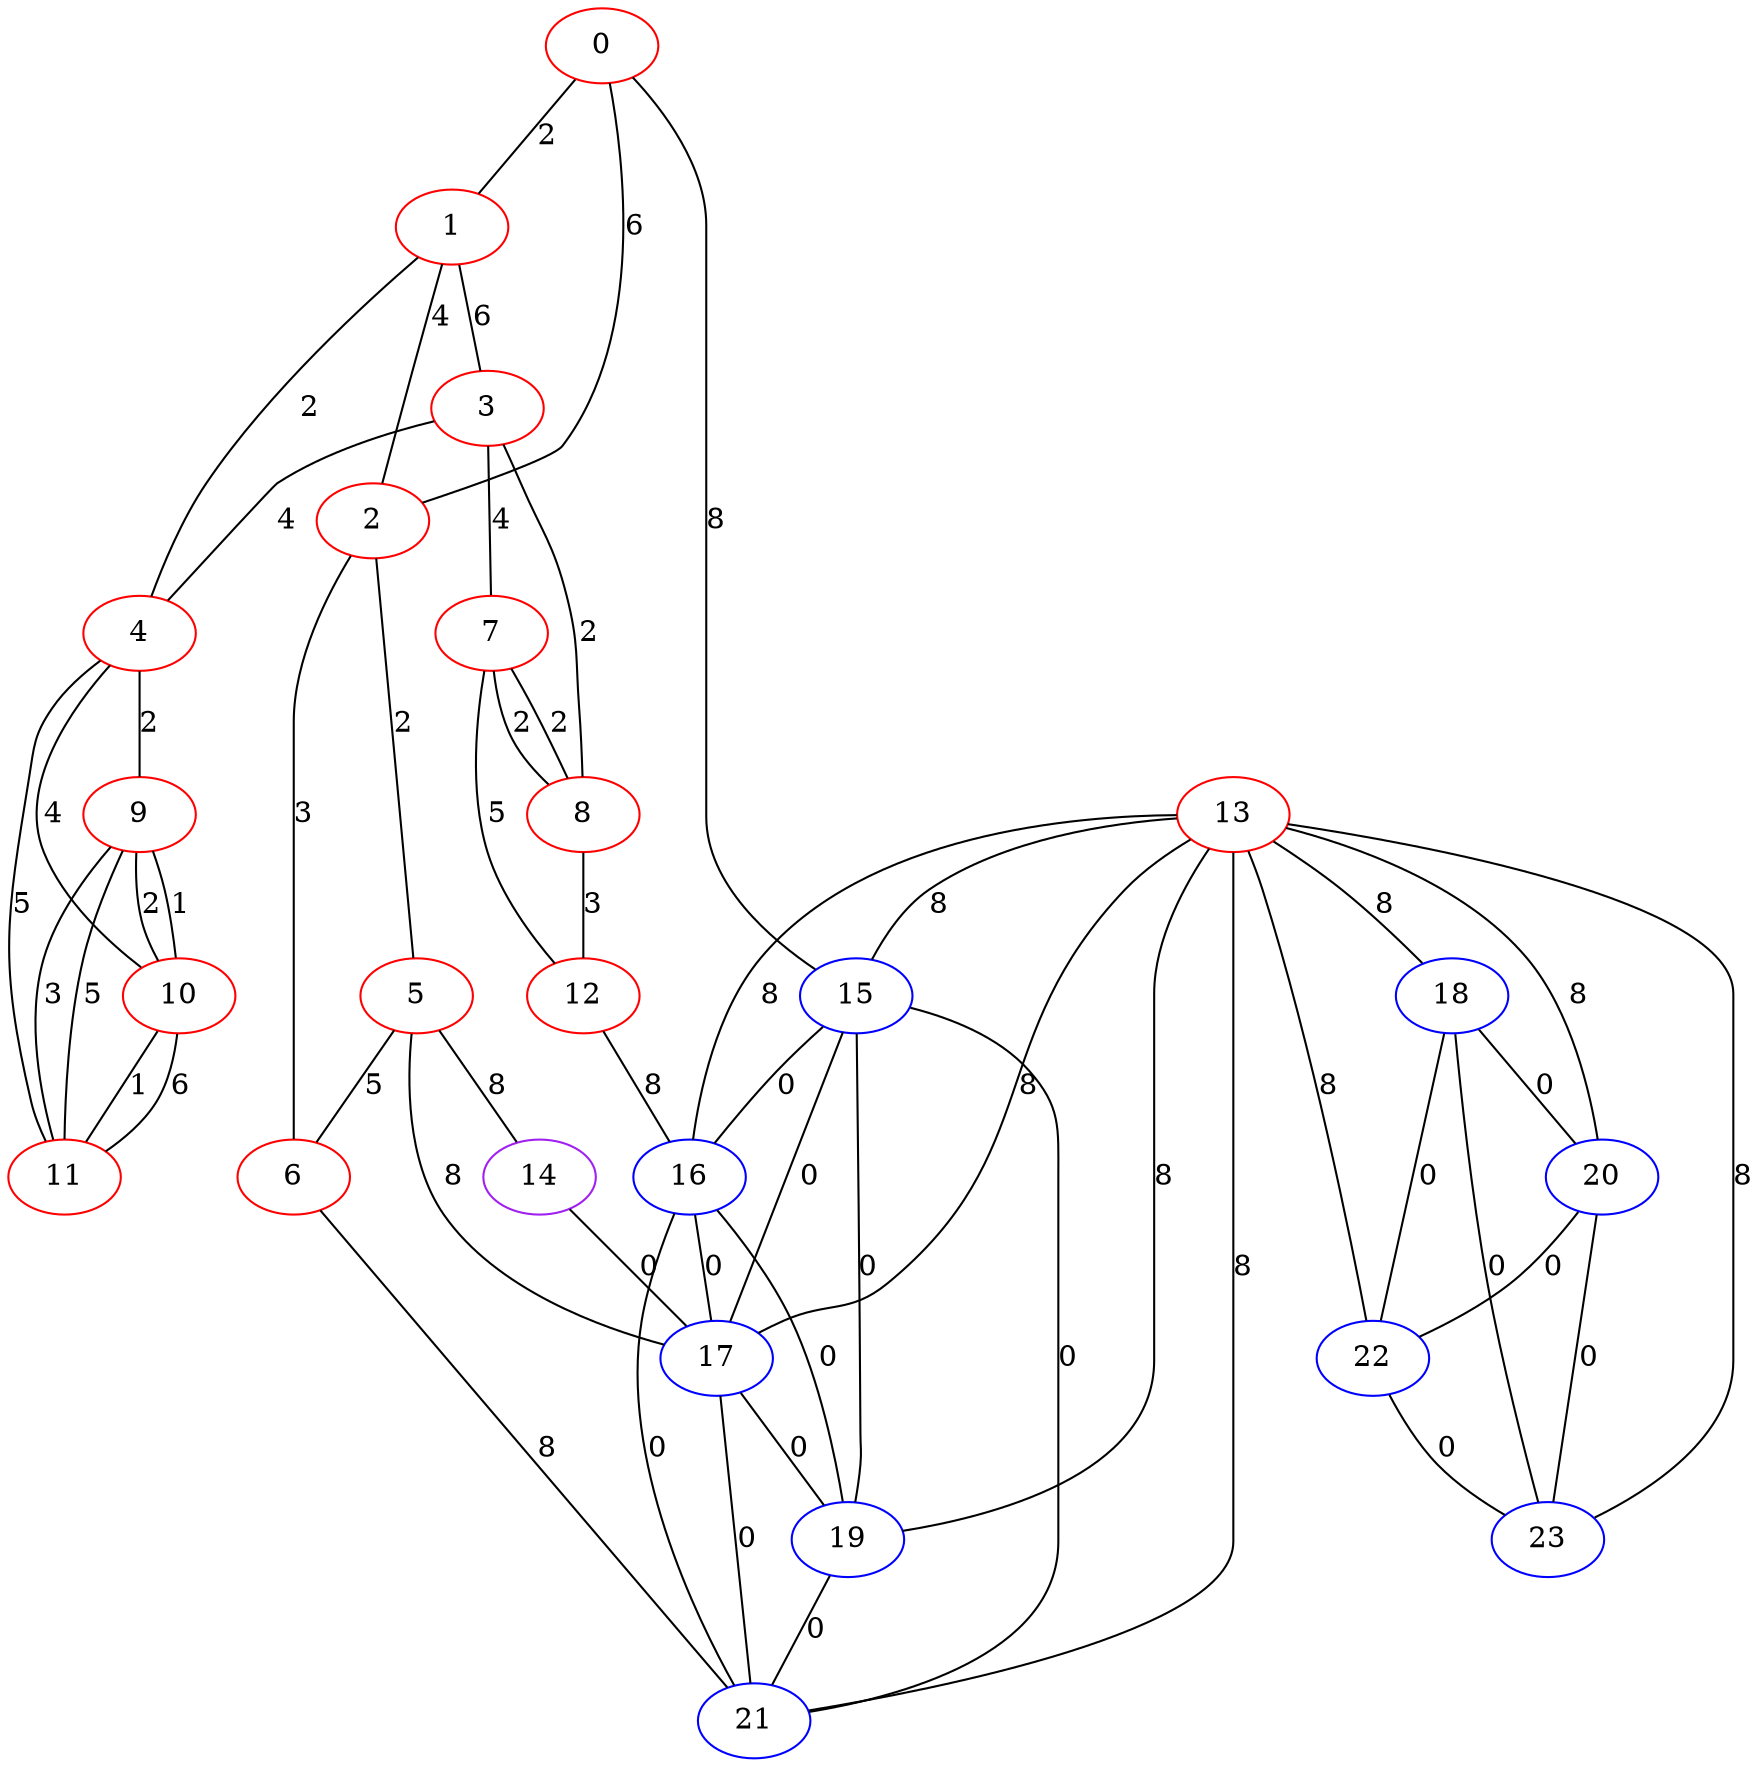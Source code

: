 graph "" {
0 [color=red, weight=1];
1 [color=red, weight=1];
2 [color=red, weight=1];
3 [color=red, weight=1];
4 [color=red, weight=1];
5 [color=red, weight=1];
6 [color=red, weight=1];
7 [color=red, weight=1];
8 [color=red, weight=1];
9 [color=red, weight=1];
10 [color=red, weight=1];
11 [color=red, weight=1];
12 [color=red, weight=1];
13 [color=red, weight=1];
14 [color=purple, weight=4];
15 [color=blue, weight=3];
16 [color=blue, weight=3];
17 [color=blue, weight=3];
18 [color=blue, weight=3];
19 [color=blue, weight=3];
20 [color=blue, weight=3];
21 [color=blue, weight=3];
22 [color=blue, weight=3];
23 [color=blue, weight=3];
0 -- 1  [key=0, label=2];
0 -- 2  [key=0, label=6];
0 -- 15  [key=0, label=8];
1 -- 2  [key=0, label=4];
1 -- 3  [key=0, label=6];
1 -- 4  [key=0, label=2];
2 -- 5  [key=0, label=2];
2 -- 6  [key=0, label=3];
3 -- 8  [key=0, label=2];
3 -- 4  [key=0, label=4];
3 -- 7  [key=0, label=4];
4 -- 11  [key=0, label=5];
4 -- 10  [key=0, label=4];
4 -- 9  [key=0, label=2];
5 -- 17  [key=0, label=8];
5 -- 14  [key=0, label=8];
5 -- 6  [key=0, label=5];
6 -- 21  [key=0, label=8];
7 -- 8  [key=0, label=2];
7 -- 8  [key=1, label=2];
7 -- 12  [key=0, label=5];
8 -- 12  [key=0, label=3];
9 -- 10  [key=0, label=1];
9 -- 10  [key=1, label=2];
9 -- 11  [key=0, label=5];
9 -- 11  [key=1, label=3];
10 -- 11  [key=0, label=6];
10 -- 11  [key=1, label=1];
12 -- 16  [key=0, label=8];
13 -- 15  [key=0, label=8];
13 -- 16  [key=0, label=8];
13 -- 17  [key=0, label=8];
13 -- 18  [key=0, label=8];
13 -- 19  [key=0, label=8];
13 -- 20  [key=0, label=8];
13 -- 21  [key=0, label=8];
13 -- 22  [key=0, label=8];
13 -- 23  [key=0, label=8];
14 -- 17  [key=0, label=0];
15 -- 16  [key=0, label=0];
15 -- 17  [key=0, label=0];
15 -- 19  [key=0, label=0];
15 -- 21  [key=0, label=0];
16 -- 17  [key=0, label=0];
16 -- 19  [key=0, label=0];
16 -- 21  [key=0, label=0];
17 -- 19  [key=0, label=0];
17 -- 21  [key=0, label=0];
18 -- 20  [key=0, label=0];
18 -- 22  [key=0, label=0];
18 -- 23  [key=0, label=0];
19 -- 21  [key=0, label=0];
20 -- 22  [key=0, label=0];
20 -- 23  [key=0, label=0];
22 -- 23  [key=0, label=0];
}
